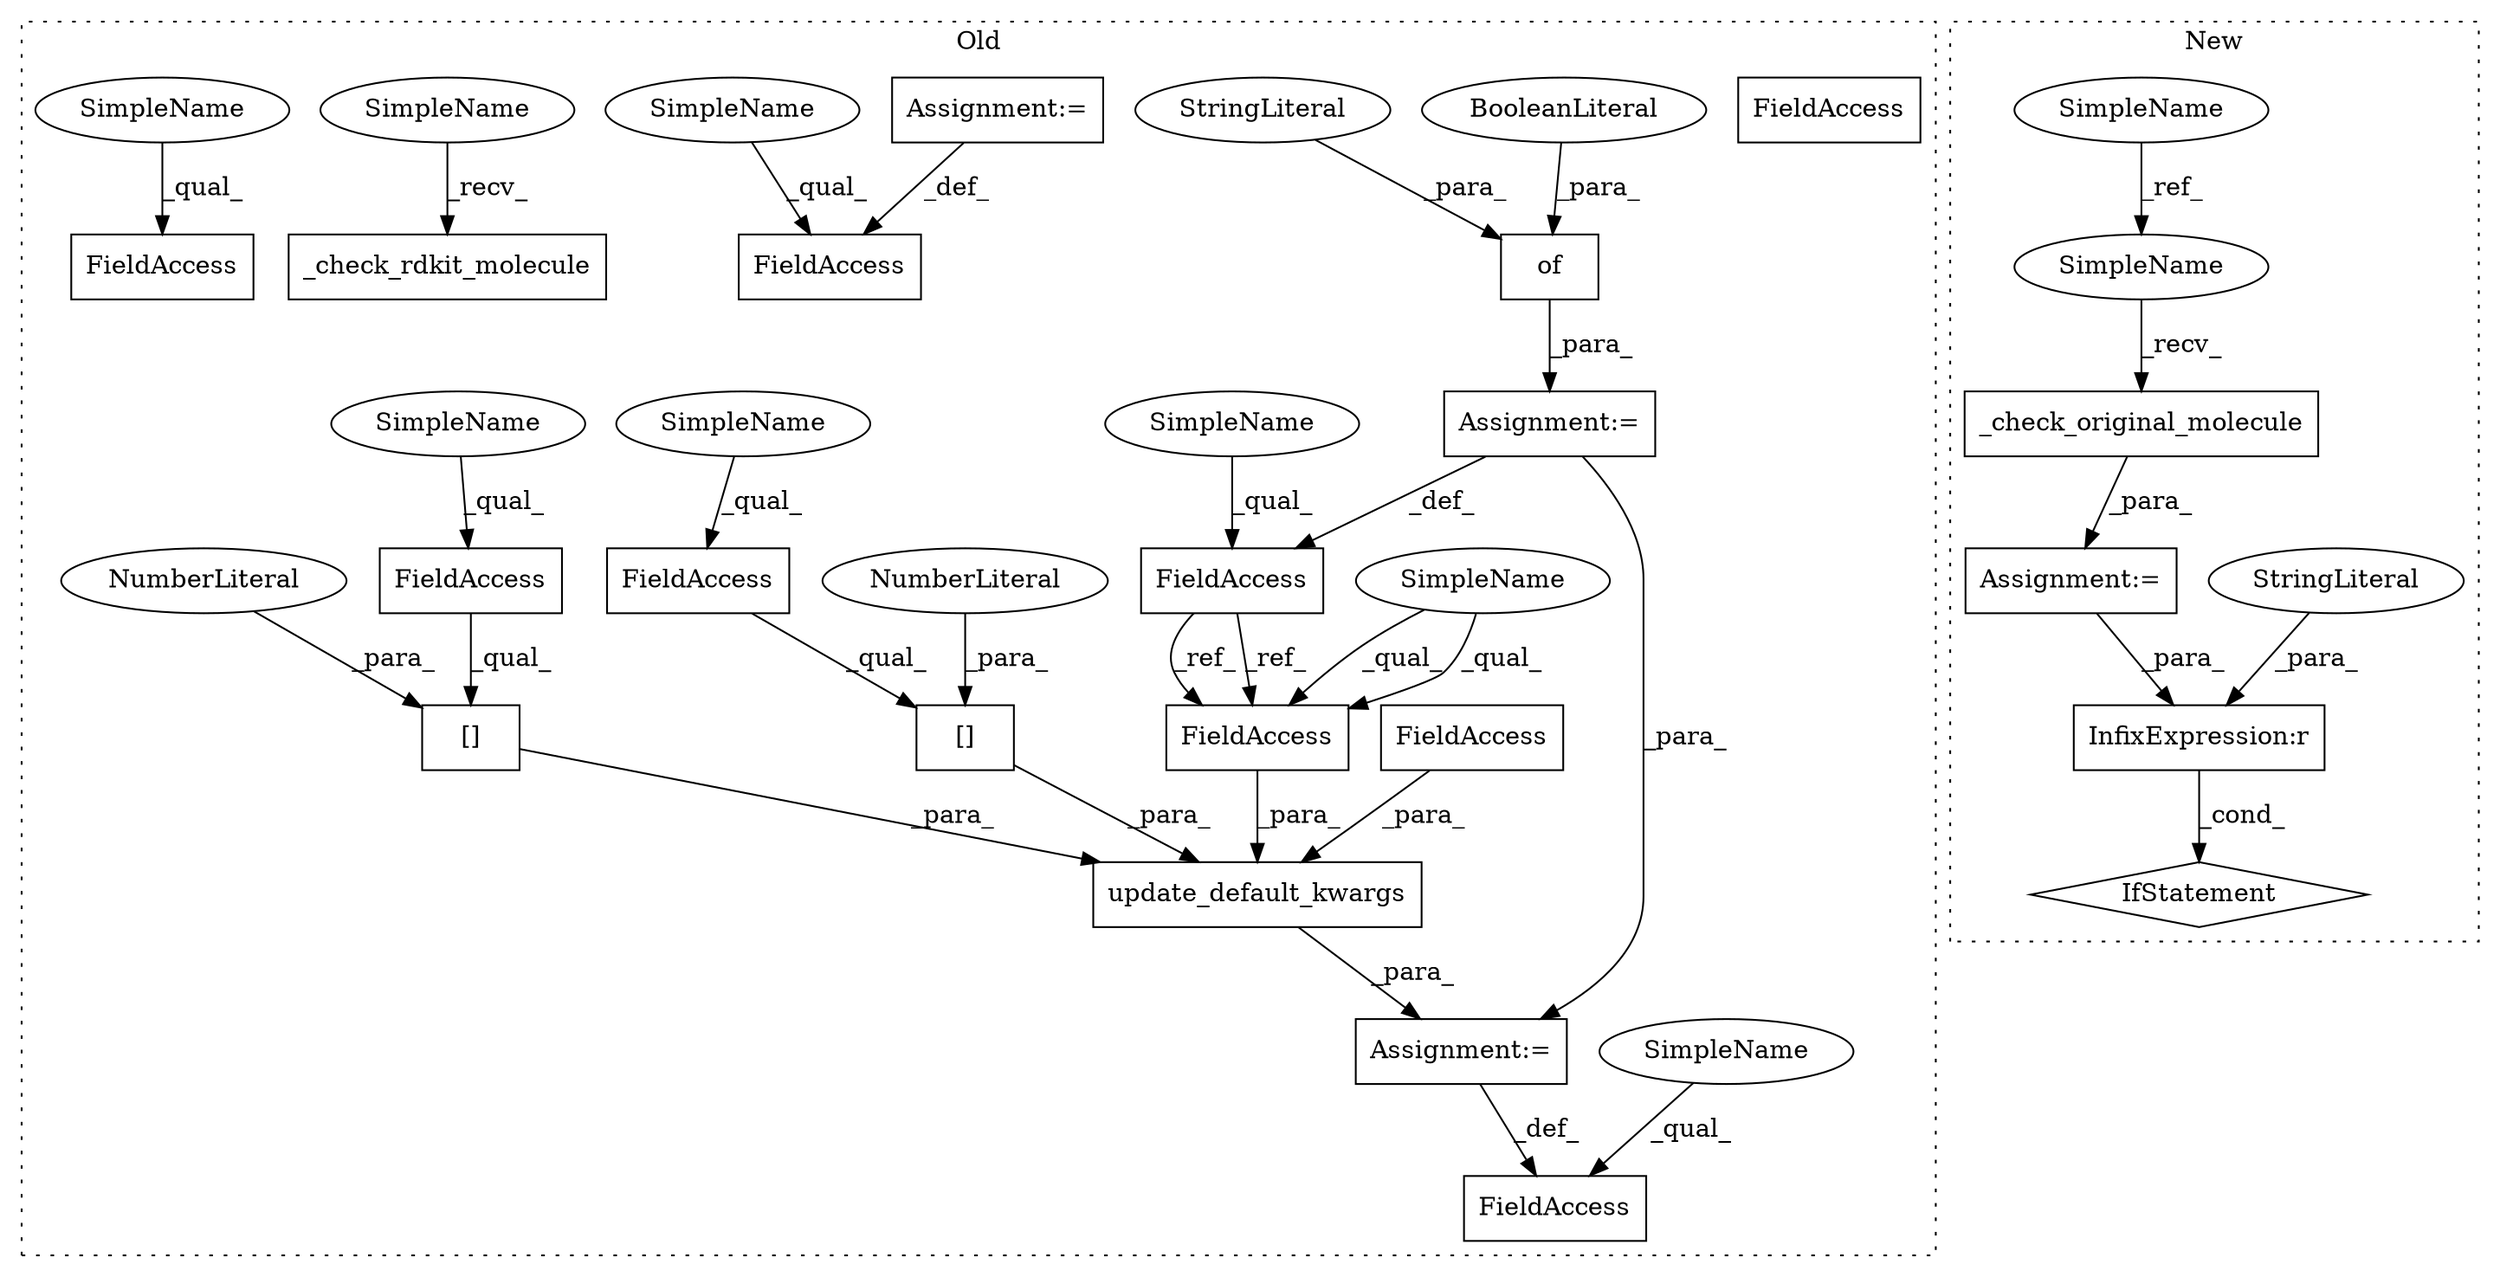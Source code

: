 digraph G {
subgraph cluster0 {
1 [label="_check_rdkit_molecule" a="32" s="6666" l="23" shape="box"];
7 [label="FieldAccess" a="22" s="6874" l="25" shape="box"];
8 [label="update_default_kwargs" a="32" s="7056,7169" l="22,1" shape="box"];
9 [label="[]" a="2" s="7111,7139" l="27,1" shape="box"];
10 [label="NumberLiteral" a="34" s="7138" l="1" shape="ellipse"];
11 [label="[]" a="2" s="7141,7168" l="26,1" shape="box"];
12 [label="NumberLiteral" a="34" s="7167" l="1" shape="ellipse"];
13 [label="FieldAccess" a="22" s="7078" l="25" shape="box"];
14 [label="FieldAccess" a="22" s="7038" l="17" shape="box"];
15 [label="FieldAccess" a="22" s="6811" l="12" shape="box"];
16 [label="FieldAccess" a="22" s="7111" l="26" shape="box"];
17 [label="FieldAccess" a="22" s="6841" l="19" shape="box"];
18 [label="FieldAccess" a="22" s="7104" l="6" shape="box"];
19 [label="FieldAccess" a="22" s="7141" l="25" shape="box"];
20 [label="of" a="32" s="6904,7031" l="3,1" shape="box"];
21 [label="BooleanLiteral" a="9" s="7004" l="5" shape="ellipse"];
22 [label="StringLiteral" a="45" s="6950" l="14" shape="ellipse"];
23 [label="Assignment:=" a="7" s="6823" l="1" shape="box"];
25 [label="Assignment:=" a="7" s="6899" l="1" shape="box"];
26 [label="Assignment:=" a="7" s="7055" l="1" shape="box"];
28 [label="FieldAccess" a="22" s="7078" l="25" shape="box"];
29 [label="SimpleName" a="42" s="7141" l="4" shape="ellipse"];
30 [label="SimpleName" a="42" s="7078" l="4" shape="ellipse"];
31 [label="SimpleName" a="42" s="7038" l="4" shape="ellipse"];
32 [label="SimpleName" a="42" s="6874" l="4" shape="ellipse"];
33 [label="SimpleName" a="42" s="7111" l="4" shape="ellipse"];
34 [label="SimpleName" a="42" s="6811" l="4" shape="ellipse"];
35 [label="SimpleName" a="42" s="6661" l="4" shape="ellipse"];
36 [label="SimpleName" a="42" s="6841" l="4" shape="ellipse"];
label = "Old";
style="dotted";
}
subgraph cluster1 {
2 [label="IfStatement" a="25" s="9817,9838" l="4,2" shape="diamond"];
3 [label="InfixExpression:r" a="27" s="9827" l="4" shape="box"];
4 [label="StringLiteral" a="45" s="9831" l="7" shape="ellipse"];
5 [label="_check_original_molecule" a="32" s="9785" l="26" shape="box"];
6 [label="SimpleName" a="42" s="9730" l="4" shape="ellipse"];
24 [label="Assignment:=" a="7" s="9779" l="1" shape="box"];
27 [label="SimpleName" a="42" s="9780" l="4" shape="ellipse"];
label = "New";
style="dotted";
}
3 -> 2 [label="_cond_"];
4 -> 3 [label="_para_"];
5 -> 24 [label="_para_"];
6 -> 27 [label="_ref_"];
7 -> 28 [label="_ref_"];
7 -> 28 [label="_ref_"];
8 -> 26 [label="_para_"];
9 -> 8 [label="_para_"];
10 -> 9 [label="_para_"];
11 -> 8 [label="_para_"];
12 -> 11 [label="_para_"];
16 -> 9 [label="_qual_"];
18 -> 8 [label="_para_"];
19 -> 11 [label="_qual_"];
20 -> 25 [label="_para_"];
21 -> 20 [label="_para_"];
22 -> 20 [label="_para_"];
23 -> 15 [label="_def_"];
24 -> 3 [label="_para_"];
25 -> 7 [label="_def_"];
25 -> 26 [label="_para_"];
26 -> 14 [label="_def_"];
27 -> 5 [label="_recv_"];
28 -> 8 [label="_para_"];
29 -> 19 [label="_qual_"];
30 -> 28 [label="_qual_"];
30 -> 28 [label="_qual_"];
31 -> 14 [label="_qual_"];
32 -> 7 [label="_qual_"];
33 -> 16 [label="_qual_"];
34 -> 15 [label="_qual_"];
35 -> 1 [label="_recv_"];
36 -> 17 [label="_qual_"];
}